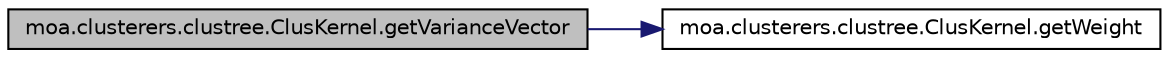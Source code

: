 digraph G
{
  edge [fontname="Helvetica",fontsize="10",labelfontname="Helvetica",labelfontsize="10"];
  node [fontname="Helvetica",fontsize="10",shape=record];
  rankdir=LR;
  Node1 [label="moa.clusterers.clustree.ClusKernel.getVarianceVector",height=0.2,width=0.4,color="black", fillcolor="grey75", style="filled" fontcolor="black"];
  Node1 -> Node2 [color="midnightblue",fontsize="10",style="solid",fontname="Helvetica"];
  Node2 [label="moa.clusterers.clustree.ClusKernel.getWeight",height=0.2,width=0.4,color="black", fillcolor="white", style="filled",URL="$classmoa_1_1clusterers_1_1clustree_1_1ClusKernel.html#a3277ffc987fbb74b934cea2fab98f2c3",tooltip="See interface Cluster."];
}
